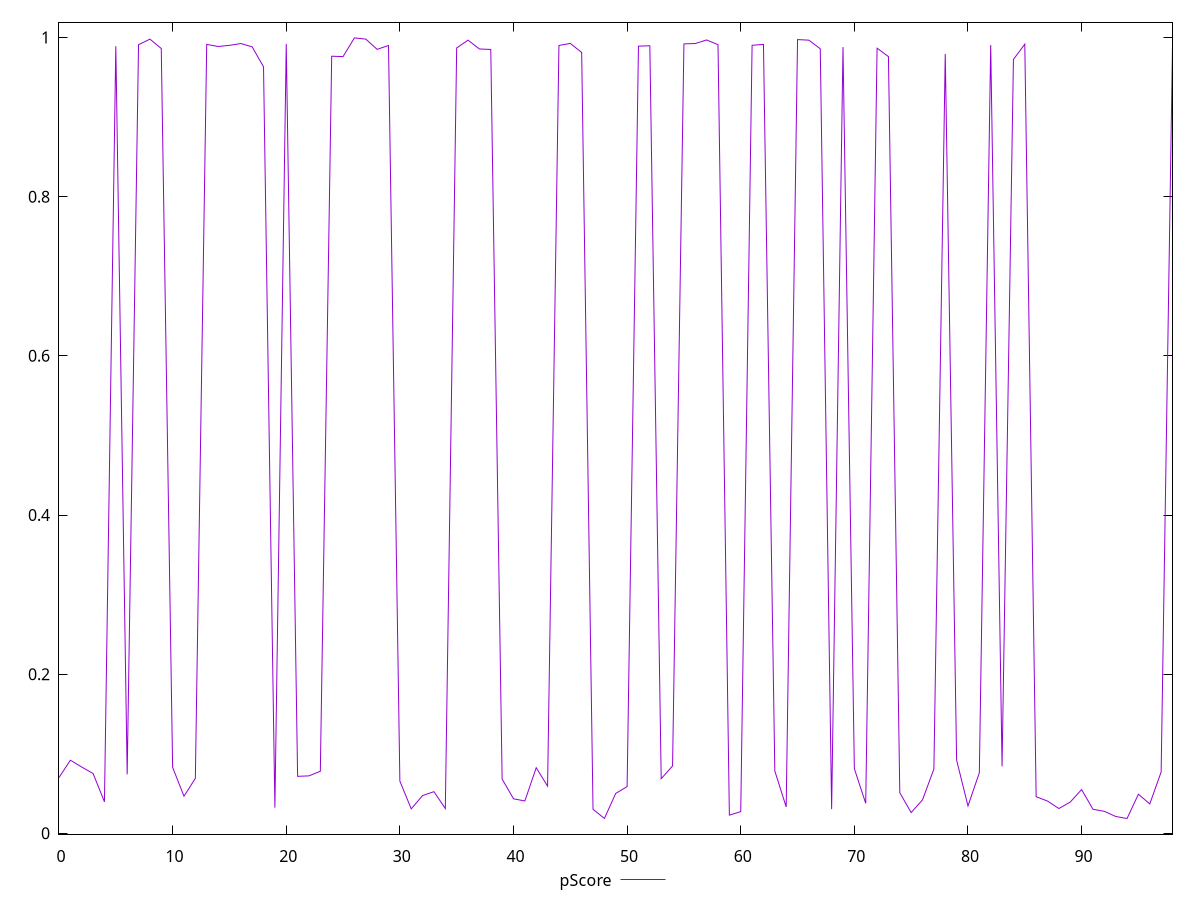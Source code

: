 reset

$pScore <<EOF
0 0.07004404050816315
1 0.09185843861336984
2 0.0832461486363994
3 0.07515572072481957
4 0.03954223896741732
5 0.9891665289374753
6 0.07410463832191594
7 0.9910250189999907
8 0.9980543199686847
9 0.9863090675313164
10 0.08286173309963063
11 0.0466066222841936
12 0.06900297887257906
13 0.9914380782567579
14 0.9887936443804419
15 0.9902359857893193
16 0.9925219782253794
17 0.9883685064682008
18 0.9632934732818879
19 0.0322292641016525
20 0.9920745832588097
21 0.07159874382340287
22 0.07217595086698825
23 0.07799357622030745
24 0.976578127578099
25 0.9761290416506124
26 0.9995866677972567
27 0.9980737468676588
28 0.9851901976558591
29 0.9900770083734829
30 0.06562613957891789
31 0.0306884088228348
32 0.047429249362309356
33 0.052314014895335326
34 0.03112664003609189
35 0.9870020180803816
36 0.996778016813944
37 0.985686242654984
38 0.9850695009544232
39 0.06820498527436214
40 0.04336547002944041
41 0.040606045324663054
42 0.08239388655627938
43 0.05928127876905531
44 0.9900953471021444
45 0.9926515666294753
46 0.9812737343134164
47 0.03021300199321092
48 0.01870085305462521
49 0.05015559559340055
50 0.05867934922235307
51 0.9892113416473935
52 0.9897200147729643
53 0.06860937293101499
54 0.08468955823078334
55 0.9920991645315252
56 0.9925199604060833
57 0.9970210154991781
58 0.9910801589315648
59 0.02283140884458229
60 0.027212016883498502
61 0.9903010920356865
62 0.9914429309293866
63 0.07826293967240233
64 0.03314951467802141
65 0.997491286428593
66 0.9967458737479667
67 0.9859326967820026
68 0.030398663083939237
69 0.9880543232534358
70 0.08114874129216221
71 0.03766901460374583
72 0.986656065112313
73 0.9761002448850444
74 0.05093246236872706
75 0.026050578430934723
76 0.042073894854715355
77 0.08073621901422368
78 0.9794510988025902
79 0.09190431045525338
80 0.034375649578958334
81 0.07611282522955715
82 0.9906114748433559
83 0.08415783914894231
84 0.9725629771985039
85 0.9917124916631006
86 0.04599001823423493
87 0.040510474699807675
88 0.031149828610692487
89 0.03923548220626061
90 0.05498249099564484
91 0.03019607552826664
92 0.027609584557870603
93 0.021168492435634845
94 0.018580754967955304
95 0.04913329323444138
96 0.03692702436815609
97 0.07698729950325456
98 0.9898447889087509
EOF

set key outside below
set xrange [0:98]
set yrange [-0.001039363288630725:1.0192067860538427]
set trange [-0.001039363288630725:1.0192067860538427]
set terminal svg size 640, 500 enhanced background rgb 'white'
set output "reports/report_00027_2021-02-24T12-40-31.850Z/interactive/samples/card/pScore/values.svg"

plot $pScore title "pScore" with line

reset
